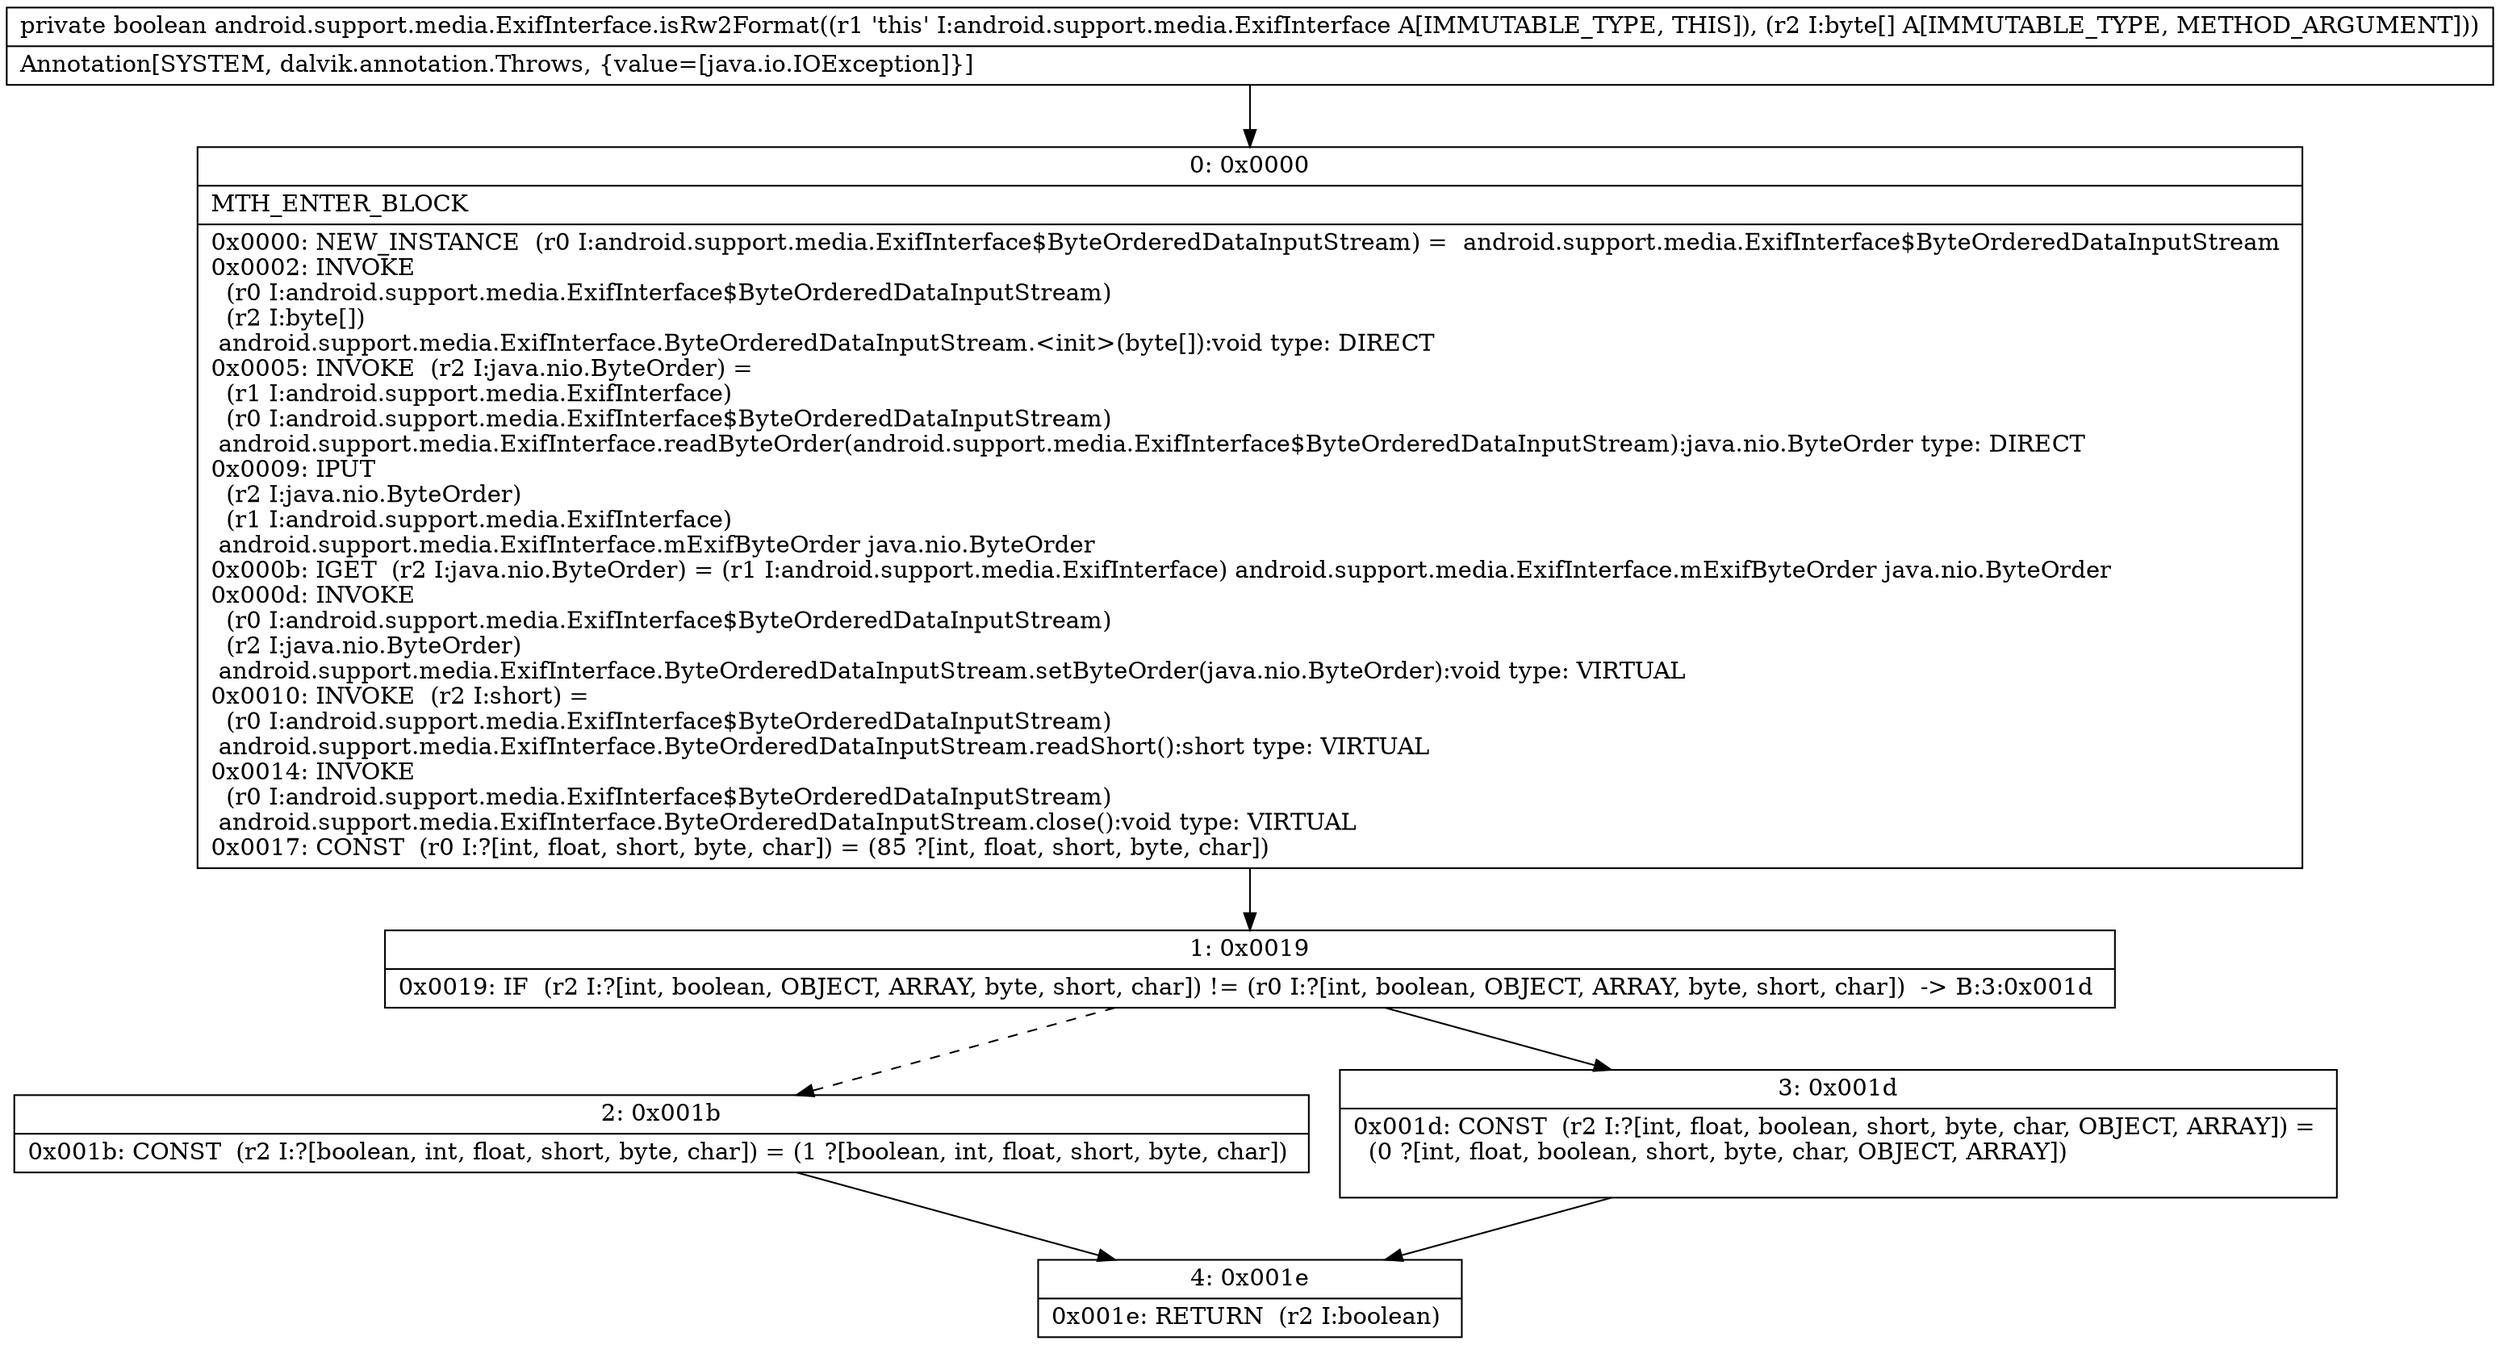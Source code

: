 digraph "CFG forandroid.support.media.ExifInterface.isRw2Format([B)Z" {
Node_0 [shape=record,label="{0\:\ 0x0000|MTH_ENTER_BLOCK\l|0x0000: NEW_INSTANCE  (r0 I:android.support.media.ExifInterface$ByteOrderedDataInputStream) =  android.support.media.ExifInterface$ByteOrderedDataInputStream \l0x0002: INVOKE  \l  (r0 I:android.support.media.ExifInterface$ByteOrderedDataInputStream)\l  (r2 I:byte[])\l android.support.media.ExifInterface.ByteOrderedDataInputStream.\<init\>(byte[]):void type: DIRECT \l0x0005: INVOKE  (r2 I:java.nio.ByteOrder) = \l  (r1 I:android.support.media.ExifInterface)\l  (r0 I:android.support.media.ExifInterface$ByteOrderedDataInputStream)\l android.support.media.ExifInterface.readByteOrder(android.support.media.ExifInterface$ByteOrderedDataInputStream):java.nio.ByteOrder type: DIRECT \l0x0009: IPUT  \l  (r2 I:java.nio.ByteOrder)\l  (r1 I:android.support.media.ExifInterface)\l android.support.media.ExifInterface.mExifByteOrder java.nio.ByteOrder \l0x000b: IGET  (r2 I:java.nio.ByteOrder) = (r1 I:android.support.media.ExifInterface) android.support.media.ExifInterface.mExifByteOrder java.nio.ByteOrder \l0x000d: INVOKE  \l  (r0 I:android.support.media.ExifInterface$ByteOrderedDataInputStream)\l  (r2 I:java.nio.ByteOrder)\l android.support.media.ExifInterface.ByteOrderedDataInputStream.setByteOrder(java.nio.ByteOrder):void type: VIRTUAL \l0x0010: INVOKE  (r2 I:short) = \l  (r0 I:android.support.media.ExifInterface$ByteOrderedDataInputStream)\l android.support.media.ExifInterface.ByteOrderedDataInputStream.readShort():short type: VIRTUAL \l0x0014: INVOKE  \l  (r0 I:android.support.media.ExifInterface$ByteOrderedDataInputStream)\l android.support.media.ExifInterface.ByteOrderedDataInputStream.close():void type: VIRTUAL \l0x0017: CONST  (r0 I:?[int, float, short, byte, char]) = (85 ?[int, float, short, byte, char]) \l}"];
Node_1 [shape=record,label="{1\:\ 0x0019|0x0019: IF  (r2 I:?[int, boolean, OBJECT, ARRAY, byte, short, char]) != (r0 I:?[int, boolean, OBJECT, ARRAY, byte, short, char])  \-\> B:3:0x001d \l}"];
Node_2 [shape=record,label="{2\:\ 0x001b|0x001b: CONST  (r2 I:?[boolean, int, float, short, byte, char]) = (1 ?[boolean, int, float, short, byte, char]) \l}"];
Node_3 [shape=record,label="{3\:\ 0x001d|0x001d: CONST  (r2 I:?[int, float, boolean, short, byte, char, OBJECT, ARRAY]) = \l  (0 ?[int, float, boolean, short, byte, char, OBJECT, ARRAY])\l \l}"];
Node_4 [shape=record,label="{4\:\ 0x001e|0x001e: RETURN  (r2 I:boolean) \l}"];
MethodNode[shape=record,label="{private boolean android.support.media.ExifInterface.isRw2Format((r1 'this' I:android.support.media.ExifInterface A[IMMUTABLE_TYPE, THIS]), (r2 I:byte[] A[IMMUTABLE_TYPE, METHOD_ARGUMENT]))  | Annotation[SYSTEM, dalvik.annotation.Throws, \{value=[java.io.IOException]\}]\l}"];
MethodNode -> Node_0;
Node_0 -> Node_1;
Node_1 -> Node_2[style=dashed];
Node_1 -> Node_3;
Node_2 -> Node_4;
Node_3 -> Node_4;
}

